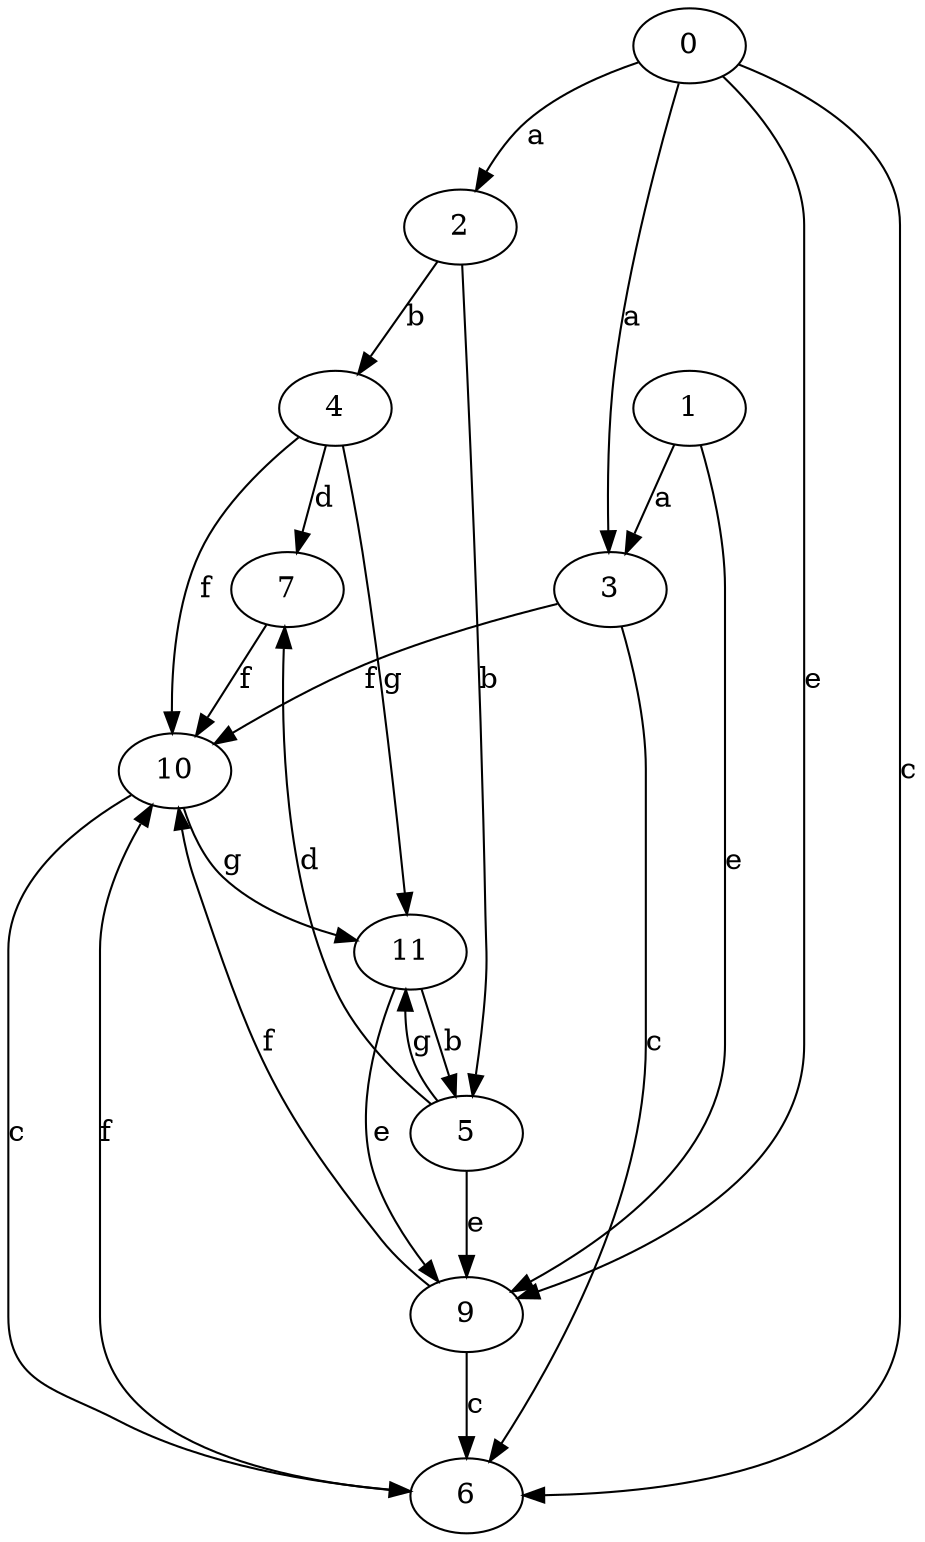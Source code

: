 strict digraph  {
2;
3;
4;
5;
0;
6;
7;
9;
10;
1;
11;
2 -> 4  [label=b];
2 -> 5  [label=b];
3 -> 6  [label=c];
3 -> 10  [label=f];
4 -> 7  [label=d];
4 -> 10  [label=f];
4 -> 11  [label=g];
5 -> 7  [label=d];
5 -> 9  [label=e];
5 -> 11  [label=g];
0 -> 2  [label=a];
0 -> 3  [label=a];
0 -> 6  [label=c];
0 -> 9  [label=e];
6 -> 10  [label=f];
7 -> 10  [label=f];
9 -> 6  [label=c];
9 -> 10  [label=f];
10 -> 6  [label=c];
10 -> 11  [label=g];
1 -> 3  [label=a];
1 -> 9  [label=e];
11 -> 5  [label=b];
11 -> 9  [label=e];
}
